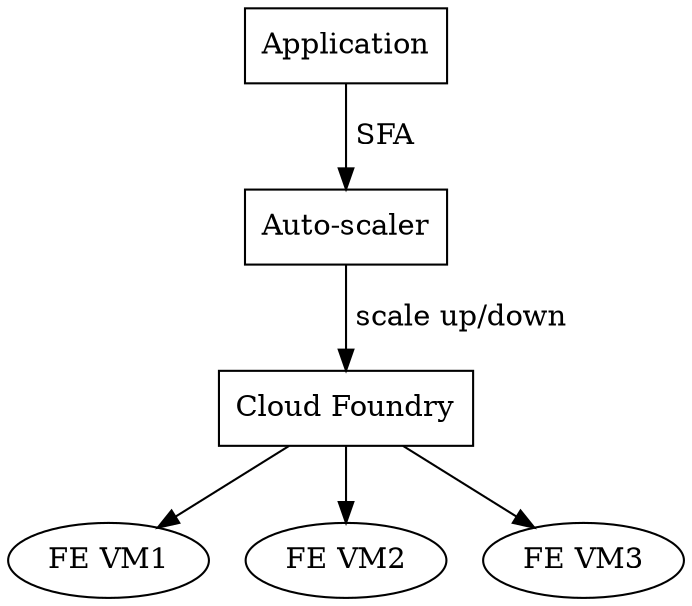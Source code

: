digraph SFABlock { PaaS[shape=rectangle, label="Cloud Foundry"]; autoScaler[shape=rectangle, label="Auto-scaler"]; loadBalancer[shape=rectangle, label="Application"]; VM1[label="FE VM1"]; VM2[label="FE VM2"]; VM3[label="FE VM3"]; loadBalancer->autoScaler[label=" SFA"]; autoScaler->PaaS[label=" scale up/down"]; PaaS->VM1; PaaS->VM2; PaaS->VM3; }
